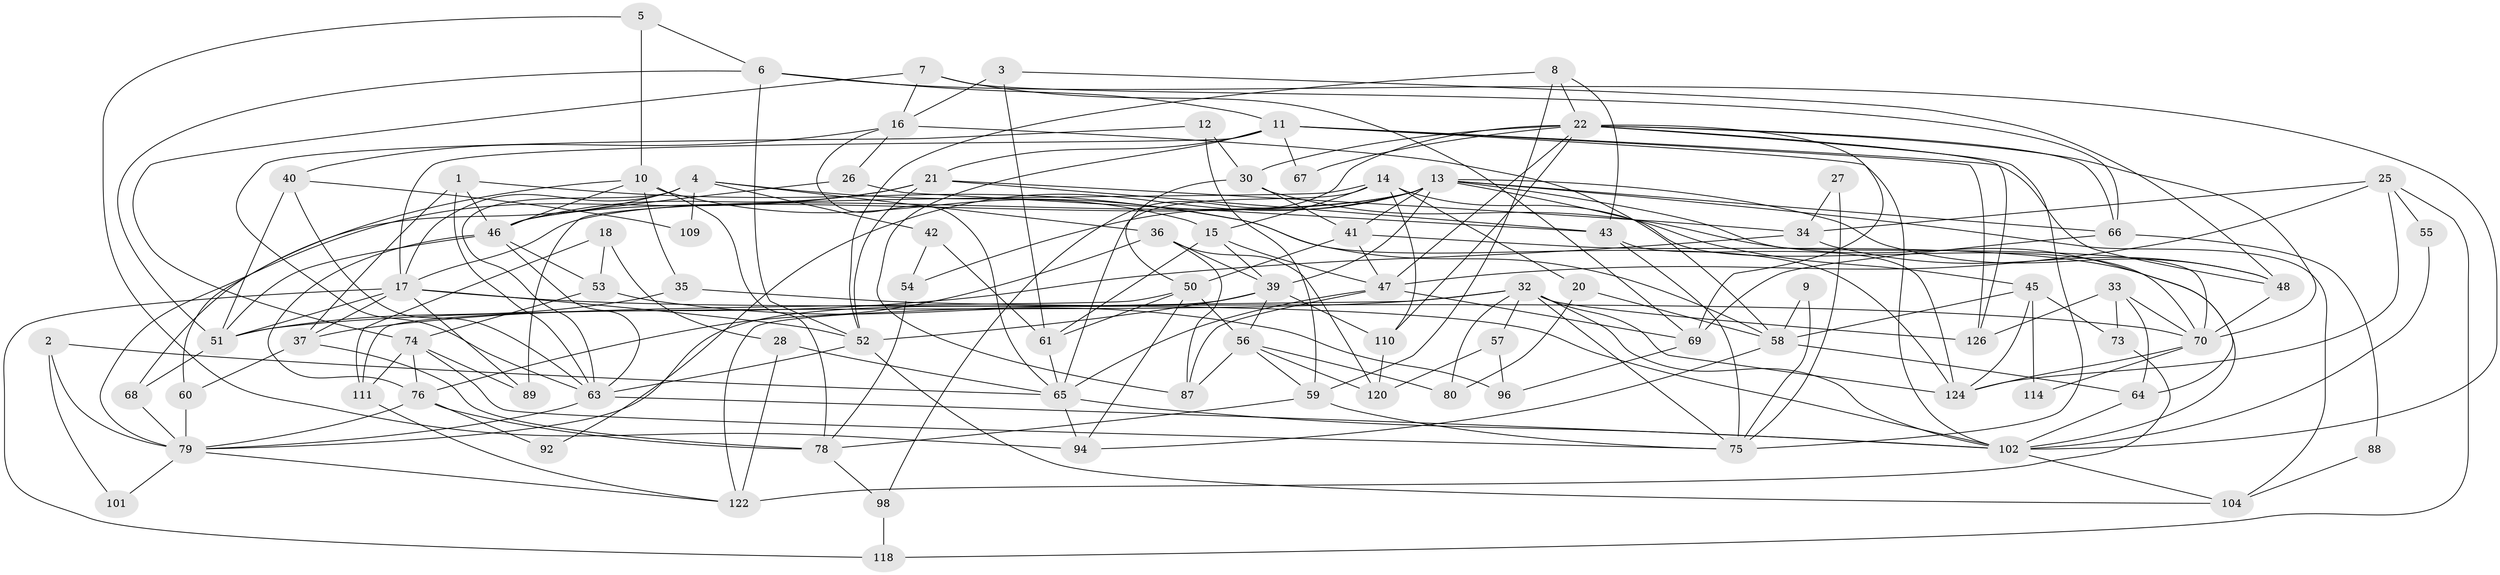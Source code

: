 // original degree distribution, {3: 0.3178294573643411, 7: 0.03875968992248062, 4: 0.21705426356589147, 5: 0.17829457364341086, 2: 0.13178294573643412, 6: 0.09302325581395349, 8: 0.015503875968992248, 9: 0.007751937984496124}
// Generated by graph-tools (version 1.1) at 2025/41/03/06/25 10:41:59]
// undirected, 87 vertices, 211 edges
graph export_dot {
graph [start="1"]
  node [color=gray90,style=filled];
  1 [super="+38"];
  2;
  3;
  4;
  5;
  6 [super="+49"];
  7 [super="+19"];
  8;
  9;
  10 [super="+112"];
  11 [super="+44"];
  12 [super="+62"];
  13 [super="+105"];
  14 [super="+97"];
  15 [super="+24"];
  16 [super="+29"];
  17 [super="+31"];
  18;
  20;
  21 [super="+72"];
  22 [super="+23"];
  25;
  26;
  27;
  28;
  30 [super="+100"];
  32 [super="+108"];
  33 [super="+107"];
  34 [super="+113"];
  35 [super="+77"];
  36 [super="+86"];
  37;
  39 [super="+95"];
  40;
  41;
  42 [super="+117"];
  43 [super="+91"];
  45 [super="+119"];
  46 [super="+103"];
  47 [super="+99"];
  48;
  50;
  51 [super="+71"];
  52 [super="+115"];
  53 [super="+106"];
  54;
  55;
  56 [super="+123"];
  57;
  58 [super="+116"];
  59 [super="+82"];
  60;
  61 [super="+81"];
  63;
  64;
  65 [super="+127"];
  66;
  67;
  68;
  69 [super="+93"];
  70 [super="+125"];
  73;
  74 [super="+90"];
  75 [super="+84"];
  76 [super="+83"];
  78 [super="+85"];
  79 [super="+121"];
  80;
  87;
  88;
  89;
  92;
  94;
  96;
  98;
  101;
  102 [super="+128"];
  104 [super="+129"];
  109;
  110;
  111;
  114;
  118;
  120;
  122;
  124;
  126;
  1 -- 124;
  1 -- 37;
  1 -- 46;
  1 -- 63;
  2 -- 79;
  2 -- 65;
  2 -- 101;
  3 -- 48;
  3 -- 16;
  3 -- 61;
  4 -- 63;
  4 -- 36;
  4 -- 42;
  4 -- 68;
  4 -- 109;
  4 -- 58;
  4 -- 17;
  5 -- 10 [weight=2];
  5 -- 94;
  5 -- 6;
  6 -- 52;
  6 -- 102;
  6 -- 11;
  6 -- 51;
  7 -- 16;
  7 -- 66;
  7 -- 74;
  7 -- 69;
  8 -- 43;
  8 -- 22;
  8 -- 59;
  8 -- 52;
  9 -- 58;
  9 -- 75;
  10 -- 15;
  10 -- 35;
  10 -- 78;
  10 -- 60;
  10 -- 46;
  11 -- 21;
  11 -- 102;
  11 -- 48;
  11 -- 17;
  11 -- 67;
  11 -- 87;
  11 -- 126;
  12 -- 30;
  12 -- 59;
  12 -- 63;
  13 -- 17;
  13 -- 41;
  13 -- 92;
  13 -- 104;
  13 -- 48;
  13 -- 66;
  13 -- 54;
  13 -- 39;
  13 -- 45;
  13 -- 46;
  13 -- 70;
  14 -- 89;
  14 -- 20;
  14 -- 70;
  14 -- 110;
  14 -- 15;
  14 -- 65;
  15 -- 39;
  15 -- 47;
  15 -- 61;
  16 -- 26;
  16 -- 58;
  16 -- 40;
  16 -- 65;
  17 -- 37;
  17 -- 89;
  17 -- 52;
  17 -- 118;
  17 -- 70;
  17 -- 51;
  18 -- 28;
  18 -- 111;
  18 -- 53;
  20 -- 58;
  20 -- 80;
  21 -- 34 [weight=2];
  21 -- 52;
  21 -- 46;
  21 -- 79;
  21 -- 43;
  22 -- 126;
  22 -- 67;
  22 -- 98;
  22 -- 110;
  22 -- 66;
  22 -- 30;
  22 -- 70;
  22 -- 47;
  22 -- 75;
  22 -- 69;
  25 -- 47;
  25 -- 55;
  25 -- 118;
  25 -- 124;
  25 -- 34;
  26 -- 43;
  26 -- 46;
  27 -- 75;
  27 -- 34;
  28 -- 122;
  28 -- 65;
  30 -- 64;
  30 -- 41;
  30 -- 50;
  32 -- 80;
  32 -- 57;
  32 -- 102;
  32 -- 122;
  32 -- 124;
  32 -- 51;
  32 -- 126;
  32 -- 75;
  33 -- 64;
  33 -- 126;
  33 -- 73;
  33 -- 70;
  34 -- 37;
  34 -- 48;
  35 -- 102;
  35 -- 51;
  36 -- 76;
  36 -- 120;
  36 -- 87;
  36 -- 39;
  37 -- 60;
  37 -- 78;
  39 -- 110;
  39 -- 52;
  39 -- 56;
  39 -- 79;
  40 -- 51;
  40 -- 63;
  40 -- 109;
  41 -- 50;
  41 -- 47;
  41 -- 102;
  42 -- 54;
  42 -- 61;
  43 -- 124;
  43 -- 75 [weight=2];
  45 -- 124;
  45 -- 73;
  45 -- 114;
  45 -- 58;
  46 -- 51;
  46 -- 76;
  46 -- 63;
  46 -- 53;
  47 -- 87;
  47 -- 65;
  47 -- 69;
  48 -- 70;
  50 -- 94;
  50 -- 61;
  50 -- 111;
  50 -- 56;
  51 -- 68;
  52 -- 63;
  52 -- 104;
  53 -- 96;
  53 -- 74;
  54 -- 78;
  55 -- 102;
  56 -- 80;
  56 -- 87;
  56 -- 59;
  56 -- 120;
  57 -- 120;
  57 -- 96;
  58 -- 64;
  58 -- 94;
  59 -- 75;
  59 -- 78;
  60 -- 79;
  61 -- 65;
  63 -- 79;
  63 -- 102;
  64 -- 102;
  65 -- 94;
  65 -- 102;
  66 -- 69;
  66 -- 88;
  68 -- 79;
  69 -- 96;
  70 -- 124;
  70 -- 114;
  73 -- 122;
  74 -- 111;
  74 -- 89;
  74 -- 76;
  74 -- 75;
  76 -- 79;
  76 -- 92;
  76 -- 78 [weight=2];
  78 -- 98;
  79 -- 122;
  79 -- 101;
  88 -- 104;
  98 -- 118;
  102 -- 104;
  110 -- 120;
  111 -- 122;
}
